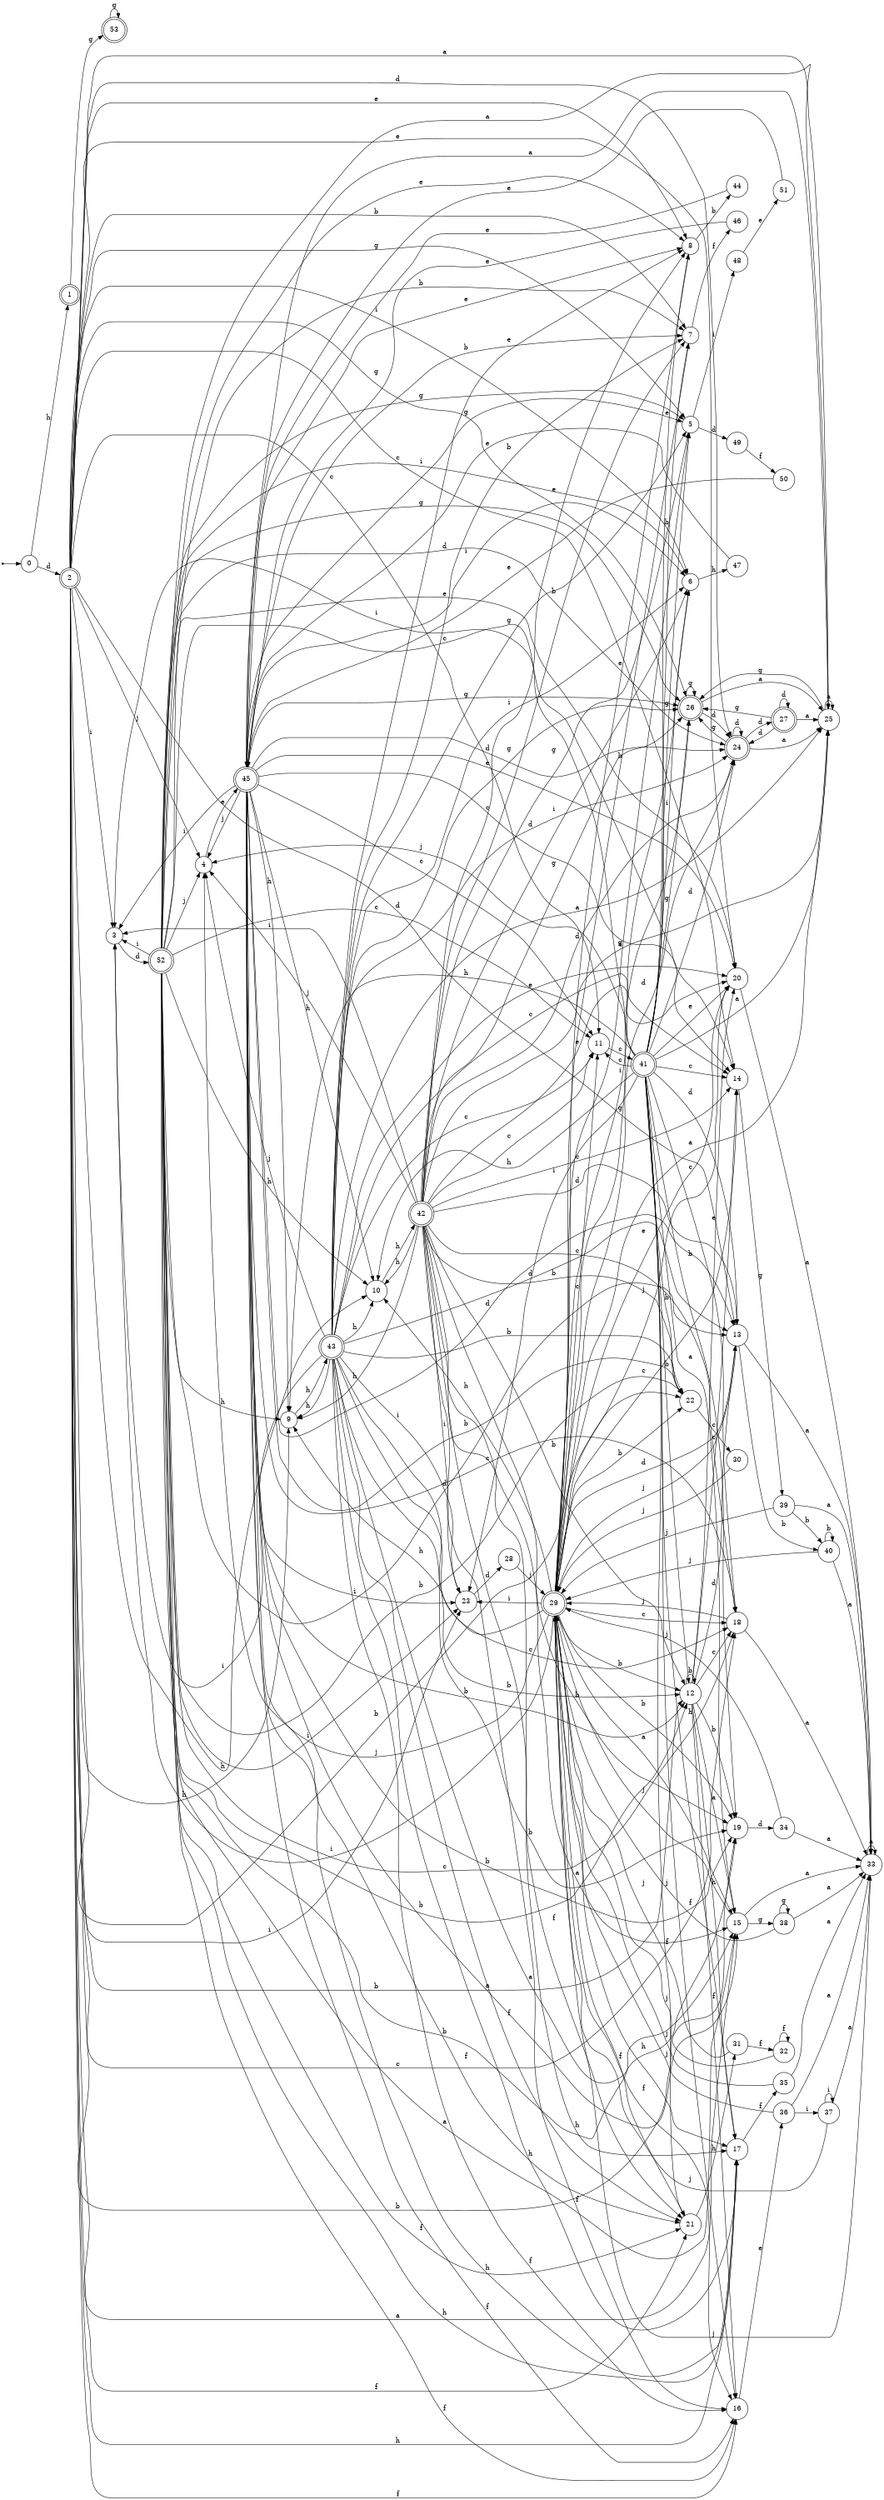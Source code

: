 digraph finite_state_machine {
rankdir=LR;
size="20,20";
node [shape = point]; "dummy0"
node [shape = circle]; "0";
"dummy0" -> "0";
node [shape = doublecircle]; "1";node [shape = doublecircle]; "2";node [shape = circle]; "3";
node [shape = circle]; "4";
node [shape = circle]; "5";
node [shape = circle]; "6";
node [shape = circle]; "7";
node [shape = circle]; "8";
node [shape = circle]; "9";
node [shape = circle]; "10";
node [shape = circle]; "11";
node [shape = circle]; "12";
node [shape = circle]; "13";
node [shape = circle]; "14";
node [shape = circle]; "15";
node [shape = circle]; "16";
node [shape = circle]; "17";
node [shape = circle]; "18";
node [shape = circle]; "19";
node [shape = circle]; "20";
node [shape = circle]; "21";
node [shape = circle]; "22";
node [shape = circle]; "23";
node [shape = doublecircle]; "24";node [shape = circle]; "25";
node [shape = doublecircle]; "26";node [shape = doublecircle]; "27";node [shape = circle]; "28";
node [shape = doublecircle]; "29";node [shape = circle]; "30";
node [shape = circle]; "31";
node [shape = circle]; "32";
node [shape = circle]; "33";
node [shape = circle]; "34";
node [shape = circle]; "35";
node [shape = circle]; "36";
node [shape = circle]; "37";
node [shape = circle]; "38";
node [shape = circle]; "39";
node [shape = circle]; "40";
node [shape = doublecircle]; "41";node [shape = doublecircle]; "42";node [shape = doublecircle]; "43";node [shape = circle]; "44";
node [shape = doublecircle]; "45";node [shape = circle]; "46";
node [shape = circle]; "47";
node [shape = circle]; "48";
node [shape = circle]; "49";
node [shape = circle]; "50";
node [shape = circle]; "51";
node [shape = doublecircle]; "52";node [shape = doublecircle]; "53";"0" -> "1" [label = "h"];
 "0" -> "2" [label = "d"];
 "2" -> "3" [label = "i"];
 "2" -> "6" [label = "i"];
 "2" -> "23" [label = "i"];
 "2" -> "4" [label = "j"];
 "2" -> "26" [label = "g"];
 "2" -> "5" [label = "g"];
 "2" -> "19" [label = "b"];
 "2" -> "12" [label = "b"];
 "2" -> "22" [label = "b"];
 "2" -> "7" [label = "b"];
 "2" -> "8" [label = "e"];
 "2" -> "20" [label = "e"];
 "2" -> "9" [label = "h"];
 "2" -> "10" [label = "h"];
 "2" -> "17" [label = "h"];
 "2" -> "18" [label = "c"];
 "2" -> "11" [label = "c"];
 "2" -> "14" [label = "c"];
 "2" -> "24" [label = "d"];
 "2" -> "13" [label = "d"];
 "2" -> "25" [label = "a"];
 "2" -> "15" [label = "a"];
 "2" -> "16" [label = "f"];
 "2" -> "21" [label = "f"];
 "26" -> "26" [label = "g"];
 "26" -> "25" [label = "a"];
 "26" -> "24" [label = "d"];
 "25" -> "25" [label = "a"];
 "25" -> "26" [label = "g"];
 "24" -> "24" [label = "d"];
 "24" -> "27" [label = "d"];
 "24" -> "25" [label = "a"];
 "24" -> "26" [label = "g"];
 "27" -> "24" [label = "d"];
 "27" -> "27" [label = "d"];
 "27" -> "25" [label = "a"];
 "27" -> "26" [label = "g"];
 "23" -> "28" [label = "d"];
 "28" -> "29" [label = "j"];
 "29" -> "19" [label = "b"];
 "29" -> "12" [label = "b"];
 "29" -> "22" [label = "b"];
 "29" -> "7" [label = "b"];
 "29" -> "24" [label = "d"];
 "29" -> "13" [label = "d"];
 "29" -> "18" [label = "c"];
 "29" -> "11" [label = "c"];
 "29" -> "14" [label = "c"];
 "29" -> "25" [label = "a"];
 "29" -> "15" [label = "a"];
 "29" -> "16" [label = "f"];
 "29" -> "21" [label = "f"];
 "29" -> "17" [label = "h"];
 "29" -> "10" [label = "h"];
 "29" -> "9" [label = "h"];
 "29" -> "8" [label = "e"];
 "29" -> "20" [label = "e"];
 "29" -> "3" [label = "i"];
 "29" -> "6" [label = "i"];
 "29" -> "23" [label = "i"];
 "29" -> "4" [label = "j"];
 "29" -> "26" [label = "g"];
 "29" -> "5" [label = "g"];
 "22" -> "30" [label = "c"];
 "30" -> "29" [label = "j"];
 "21" -> "31" [label = "h"];
 "31" -> "32" [label = "f"];
 "31" -> "29" [label = "j"];
 "32" -> "32" [label = "f"];
 "32" -> "29" [label = "j"];
 "20" -> "33" [label = "a"];
 "20" -> "29" [label = "j"];
 "33" -> "33" [label = "a"];
 "33" -> "29" [label = "j"];
 "19" -> "34" [label = "d"];
 "34" -> "33" [label = "a"];
 "34" -> "29" [label = "j"];
 "18" -> "33" [label = "a"];
 "18" -> "29" [label = "j"];
 "17" -> "35" [label = "f"];
 "35" -> "33" [label = "a"];
 "35" -> "29" [label = "j"];
 "16" -> "36" [label = "e"];
 "36" -> "37" [label = "i"];
 "36" -> "33" [label = "a"];
 "36" -> "29" [label = "j"];
 "37" -> "37" [label = "i"];
 "37" -> "33" [label = "a"];
 "37" -> "29" [label = "j"];
 "15" -> "38" [label = "g"];
 "15" -> "33" [label = "a"];
 "15" -> "29" [label = "j"];
 "38" -> "38" [label = "g"];
 "38" -> "33" [label = "a"];
 "38" -> "29" [label = "j"];
 "14" -> "39" [label = "g"];
 "39" -> "40" [label = "b"];
 "39" -> "33" [label = "a"];
 "39" -> "29" [label = "j"];
 "40" -> "40" [label = "b"];
 "40" -> "33" [label = "a"];
 "40" -> "29" [label = "j"];
 "13" -> "40" [label = "b"];
 "13" -> "33" [label = "a"];
 "13" -> "29" [label = "j"];
 "12" -> "19" [label = "b"];
 "12" -> "12" [label = "b"];
 "12" -> "13" [label = "d"];
 "12" -> "18" [label = "c"];
 "12" -> "14" [label = "c"];
 "12" -> "15" [label = "a"];
 "12" -> "16" [label = "f"];
 "12" -> "17" [label = "h"];
 "12" -> "20" [label = "e"];
 "11" -> "41" [label = "c"];
 "41" -> "18" [label = "c"];
 "41" -> "11" [label = "c"];
 "41" -> "14" [label = "c"];
 "41" -> "3" [label = "i"];
 "41" -> "6" [label = "i"];
 "41" -> "23" [label = "i"];
 "41" -> "4" [label = "j"];
 "41" -> "26" [label = "g"];
 "41" -> "5" [label = "g"];
 "41" -> "19" [label = "b"];
 "41" -> "12" [label = "b"];
 "41" -> "22" [label = "b"];
 "41" -> "7" [label = "b"];
 "41" -> "8" [label = "e"];
 "41" -> "20" [label = "e"];
 "41" -> "9" [label = "h"];
 "41" -> "10" [label = "h"];
 "41" -> "17" [label = "h"];
 "41" -> "24" [label = "d"];
 "41" -> "13" [label = "d"];
 "41" -> "25" [label = "a"];
 "41" -> "15" [label = "a"];
 "41" -> "16" [label = "f"];
 "41" -> "21" [label = "f"];
 "10" -> "42" [label = "h"];
 "42" -> "9" [label = "h"];
 "42" -> "10" [label = "h"];
 "42" -> "17" [label = "h"];
 "42" -> "3" [label = "i"];
 "42" -> "6" [label = "i"];
 "42" -> "23" [label = "i"];
 "42" -> "4" [label = "j"];
 "42" -> "26" [label = "g"];
 "42" -> "5" [label = "g"];
 "42" -> "19" [label = "b"];
 "42" -> "12" [label = "b"];
 "42" -> "22" [label = "b"];
 "42" -> "7" [label = "b"];
 "42" -> "8" [label = "e"];
 "42" -> "20" [label = "e"];
 "42" -> "18" [label = "c"];
 "42" -> "11" [label = "c"];
 "42" -> "14" [label = "c"];
 "42" -> "24" [label = "d"];
 "42" -> "13" [label = "d"];
 "42" -> "25" [label = "a"];
 "42" -> "15" [label = "a"];
 "42" -> "16" [label = "f"];
 "42" -> "21" [label = "f"];
 "9" -> "43" [label = "h"];
 "43" -> "9" [label = "h"];
 "43" -> "10" [label = "h"];
 "43" -> "17" [label = "h"];
 "43" -> "3" [label = "i"];
 "43" -> "6" [label = "i"];
 "43" -> "23" [label = "i"];
 "43" -> "4" [label = "j"];
 "43" -> "26" [label = "g"];
 "43" -> "5" [label = "g"];
 "43" -> "19" [label = "b"];
 "43" -> "12" [label = "b"];
 "43" -> "22" [label = "b"];
 "43" -> "7" [label = "b"];
 "43" -> "8" [label = "e"];
 "43" -> "20" [label = "e"];
 "43" -> "18" [label = "c"];
 "43" -> "11" [label = "c"];
 "43" -> "14" [label = "c"];
 "43" -> "24" [label = "d"];
 "43" -> "13" [label = "d"];
 "43" -> "25" [label = "a"];
 "43" -> "15" [label = "a"];
 "43" -> "16" [label = "f"];
 "43" -> "21" [label = "f"];
 "8" -> "44" [label = "b"];
 "44" -> "45" [label = "e"];
 "45" -> "4" [label = "j"];
 "45" -> "26" [label = "g"];
 "45" -> "5" [label = "g"];
 "45" -> "3" [label = "i"];
 "45" -> "6" [label = "i"];
 "45" -> "23" [label = "i"];
 "45" -> "19" [label = "b"];
 "45" -> "12" [label = "b"];
 "45" -> "22" [label = "b"];
 "45" -> "7" [label = "b"];
 "45" -> "8" [label = "e"];
 "45" -> "20" [label = "e"];
 "45" -> "9" [label = "h"];
 "45" -> "10" [label = "h"];
 "45" -> "17" [label = "h"];
 "45" -> "18" [label = "c"];
 "45" -> "11" [label = "c"];
 "45" -> "14" [label = "c"];
 "45" -> "24" [label = "d"];
 "45" -> "13" [label = "d"];
 "45" -> "25" [label = "a"];
 "45" -> "15" [label = "a"];
 "45" -> "16" [label = "f"];
 "45" -> "21" [label = "f"];
 "7" -> "46" [label = "f"];
 "46" -> "45" [label = "e"];
 "6" -> "47" [label = "h"];
 "47" -> "45" [label = "e"];
 "5" -> "48" [label = "i"];
 "5" -> "49" [label = "d"];
 "49" -> "50" [label = "f"];
 "50" -> "45" [label = "e"];
 "48" -> "51" [label = "e"];
 "51" -> "45" [label = "e"];
 "4" -> "45" [label = "e"];
 "3" -> "52" [label = "d"];
 "52" -> "3" [label = "i"];
 "52" -> "6" [label = "i"];
 "52" -> "23" [label = "i"];
 "52" -> "4" [label = "j"];
 "52" -> "26" [label = "g"];
 "52" -> "5" [label = "g"];
 "52" -> "19" [label = "b"];
 "52" -> "12" [label = "b"];
 "52" -> "22" [label = "b"];
 "52" -> "7" [label = "b"];
 "52" -> "8" [label = "e"];
 "52" -> "20" [label = "e"];
 "52" -> "9" [label = "h"];
 "52" -> "10" [label = "h"];
 "52" -> "17" [label = "h"];
 "52" -> "18" [label = "c"];
 "52" -> "11" [label = "c"];
 "52" -> "14" [label = "c"];
 "52" -> "24" [label = "d"];
 "52" -> "13" [label = "d"];
 "52" -> "25" [label = "a"];
 "52" -> "15" [label = "a"];
 "52" -> "16" [label = "f"];
 "52" -> "21" [label = "f"];
 "1" -> "53" [label = "g"];
 "53" -> "53" [label = "g"];
 }

